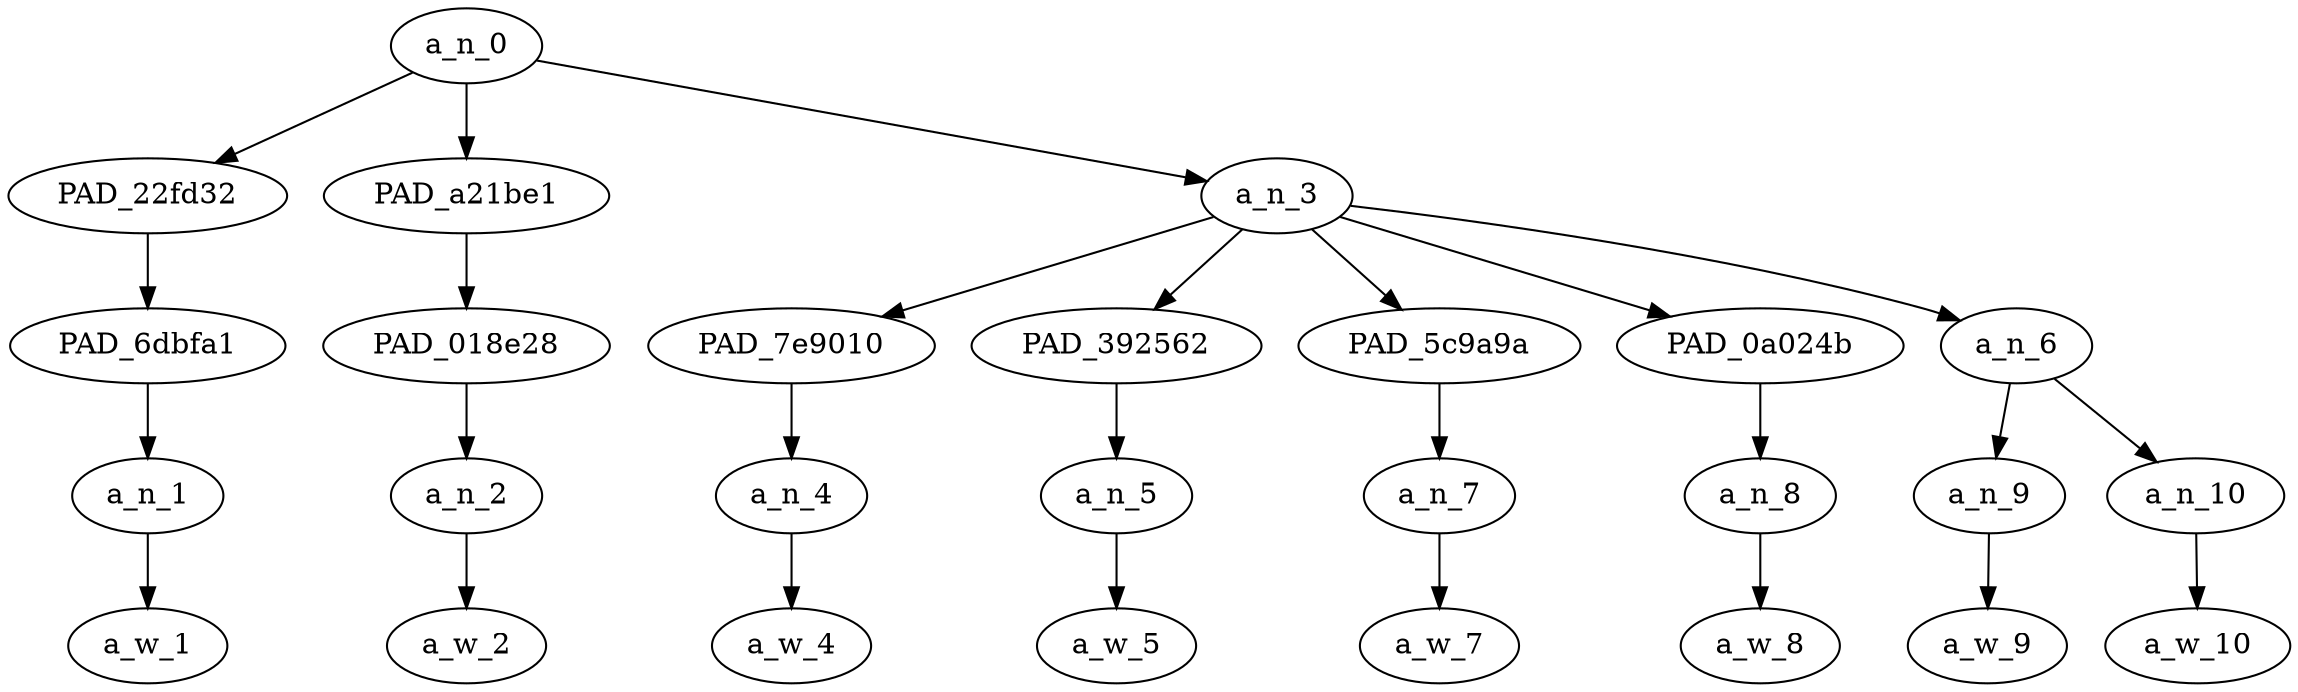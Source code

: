 strict digraph "" {
	a_n_0	[div_dir=1,
		index=0,
		level=4,
		pos="1.8333333333333333,4!",
		text_span="[0, 1, 2, 3, 4, 5, 6, 7]",
		value=0.99999998];
	PAD_22fd32	[div_dir=1,
		index=0,
		level=3,
		pos="0.0,3!",
		text_span="[0]",
		value=0.06876252];
	a_n_0 -> PAD_22fd32;
	PAD_a21be1	[div_dir=1,
		index=1,
		level=3,
		pos="1.0,3!",
		text_span="[1]",
		value=0.22533393];
	a_n_0 -> PAD_a21be1;
	a_n_3	[div_dir=1,
		index=2,
		level=3,
		pos="4.5,3!",
		text_span="[2, 3, 4, 5, 6, 7]",
		value=0.70534139];
	a_n_0 -> a_n_3;
	PAD_6dbfa1	[div_dir=1,
		index=0,
		level=2,
		pos="0.0,2!",
		text_span="[0]",
		value=0.06876252];
	PAD_22fd32 -> PAD_6dbfa1;
	a_n_1	[div_dir=1,
		index=0,
		level=1,
		pos="0.0,1!",
		text_span="[0]",
		value=0.06876252];
	PAD_6dbfa1 -> a_n_1;
	a_w_1	[div_dir=0,
		index=0,
		level=0,
		pos="0,0!",
		text_span="[0]",
		value=actually];
	a_n_1 -> a_w_1;
	PAD_018e28	[div_dir=1,
		index=1,
		level=2,
		pos="1.0,2!",
		text_span="[1]",
		value=0.22533393];
	PAD_a21be1 -> PAD_018e28;
	a_n_2	[div_dir=1,
		index=1,
		level=1,
		pos="1.0,1!",
		text_span="[1]",
		value=0.22533393];
	PAD_018e28 -> a_n_2;
	a_w_2	[div_dir=0,
		index=1,
		level=0,
		pos="1,0!",
		text_span="[1]",
		value=trapsoul];
	a_n_2 -> a_w_2;
	PAD_7e9010	[div_dir=1,
		index=2,
		level=2,
		pos="2.0,2!",
		text_span="[2]",
		value=0.06023956];
	a_n_3 -> PAD_7e9010;
	PAD_392562	[div_dir=1,
		index=3,
		level=2,
		pos="3.0,2!",
		text_span="[3]",
		value=0.05790939];
	a_n_3 -> PAD_392562;
	PAD_5c9a9a	[div_dir=1,
		index=5,
		level=2,
		pos="6.0,2!",
		text_span="[6]",
		value=0.08422244];
	a_n_3 -> PAD_5c9a9a;
	PAD_0a024b	[div_dir=1,
		index=6,
		level=2,
		pos="7.0,2!",
		text_span="[7]",
		value=0.07388567];
	a_n_3 -> PAD_0a024b;
	a_n_6	[div_dir=1,
		index=4,
		level=2,
		pos="4.5,2!",
		text_span="[4, 5]",
		value=0.42864192];
	a_n_3 -> a_n_6;
	a_n_4	[div_dir=1,
		index=2,
		level=1,
		pos="2.0,1!",
		text_span="[2]",
		value=0.06023956];
	PAD_7e9010 -> a_n_4;
	a_w_4	[div_dir=0,
		index=2,
		level=0,
		pos="2,0!",
		text_span="[2]",
		value=is];
	a_n_4 -> a_w_4;
	a_n_5	[div_dir=1,
		index=3,
		level=1,
		pos="3.0,1!",
		text_span="[3]",
		value=0.05790939];
	PAD_392562 -> a_n_5;
	a_w_5	[div_dir=0,
		index=3,
		level=0,
		pos="3,0!",
		text_span="[3]",
		value=still];
	a_n_5 -> a_w_5;
	a_n_7	[div_dir=1,
		index=6,
		level=1,
		pos="6.0,1!",
		text_span="[6]",
		value=0.08422244];
	PAD_5c9a9a -> a_n_7;
	a_w_7	[div_dir=0,
		index=6,
		level=0,
		pos="6,0!",
		text_span="[6]",
		value=still1];
	a_n_7 -> a_w_7;
	a_n_8	[div_dir=1,
		index=7,
		level=1,
		pos="7.0,1!",
		text_span="[7]",
		value=0.07388567];
	PAD_0a024b -> a_n_8;
	a_w_8	[div_dir=0,
		index=7,
		level=0,
		pos="7,0!",
		text_span="[7]",
		value=still2];
	a_n_8 -> a_w_8;
	a_n_9	[div_dir=1,
		index=4,
		level=1,
		pos="4.0,1!",
		text_span="[4]",
		value=0.06546923];
	a_n_6 -> a_n_9;
	a_n_10	[div_dir=-1,
		index=5,
		level=1,
		pos="5.0,1!",
		text_span="[5]",
		value=0.36316521];
	a_n_6 -> a_n_10;
	a_w_9	[div_dir=0,
		index=4,
		level=0,
		pos="4,0!",
		text_span="[4]",
		value=that];
	a_n_9 -> a_w_9;
	a_w_10	[div_dir=0,
		index=5,
		level=0,
		pos="5,0!",
		text_span="[5]",
		value=nigga];
	a_n_10 -> a_w_10;
}
